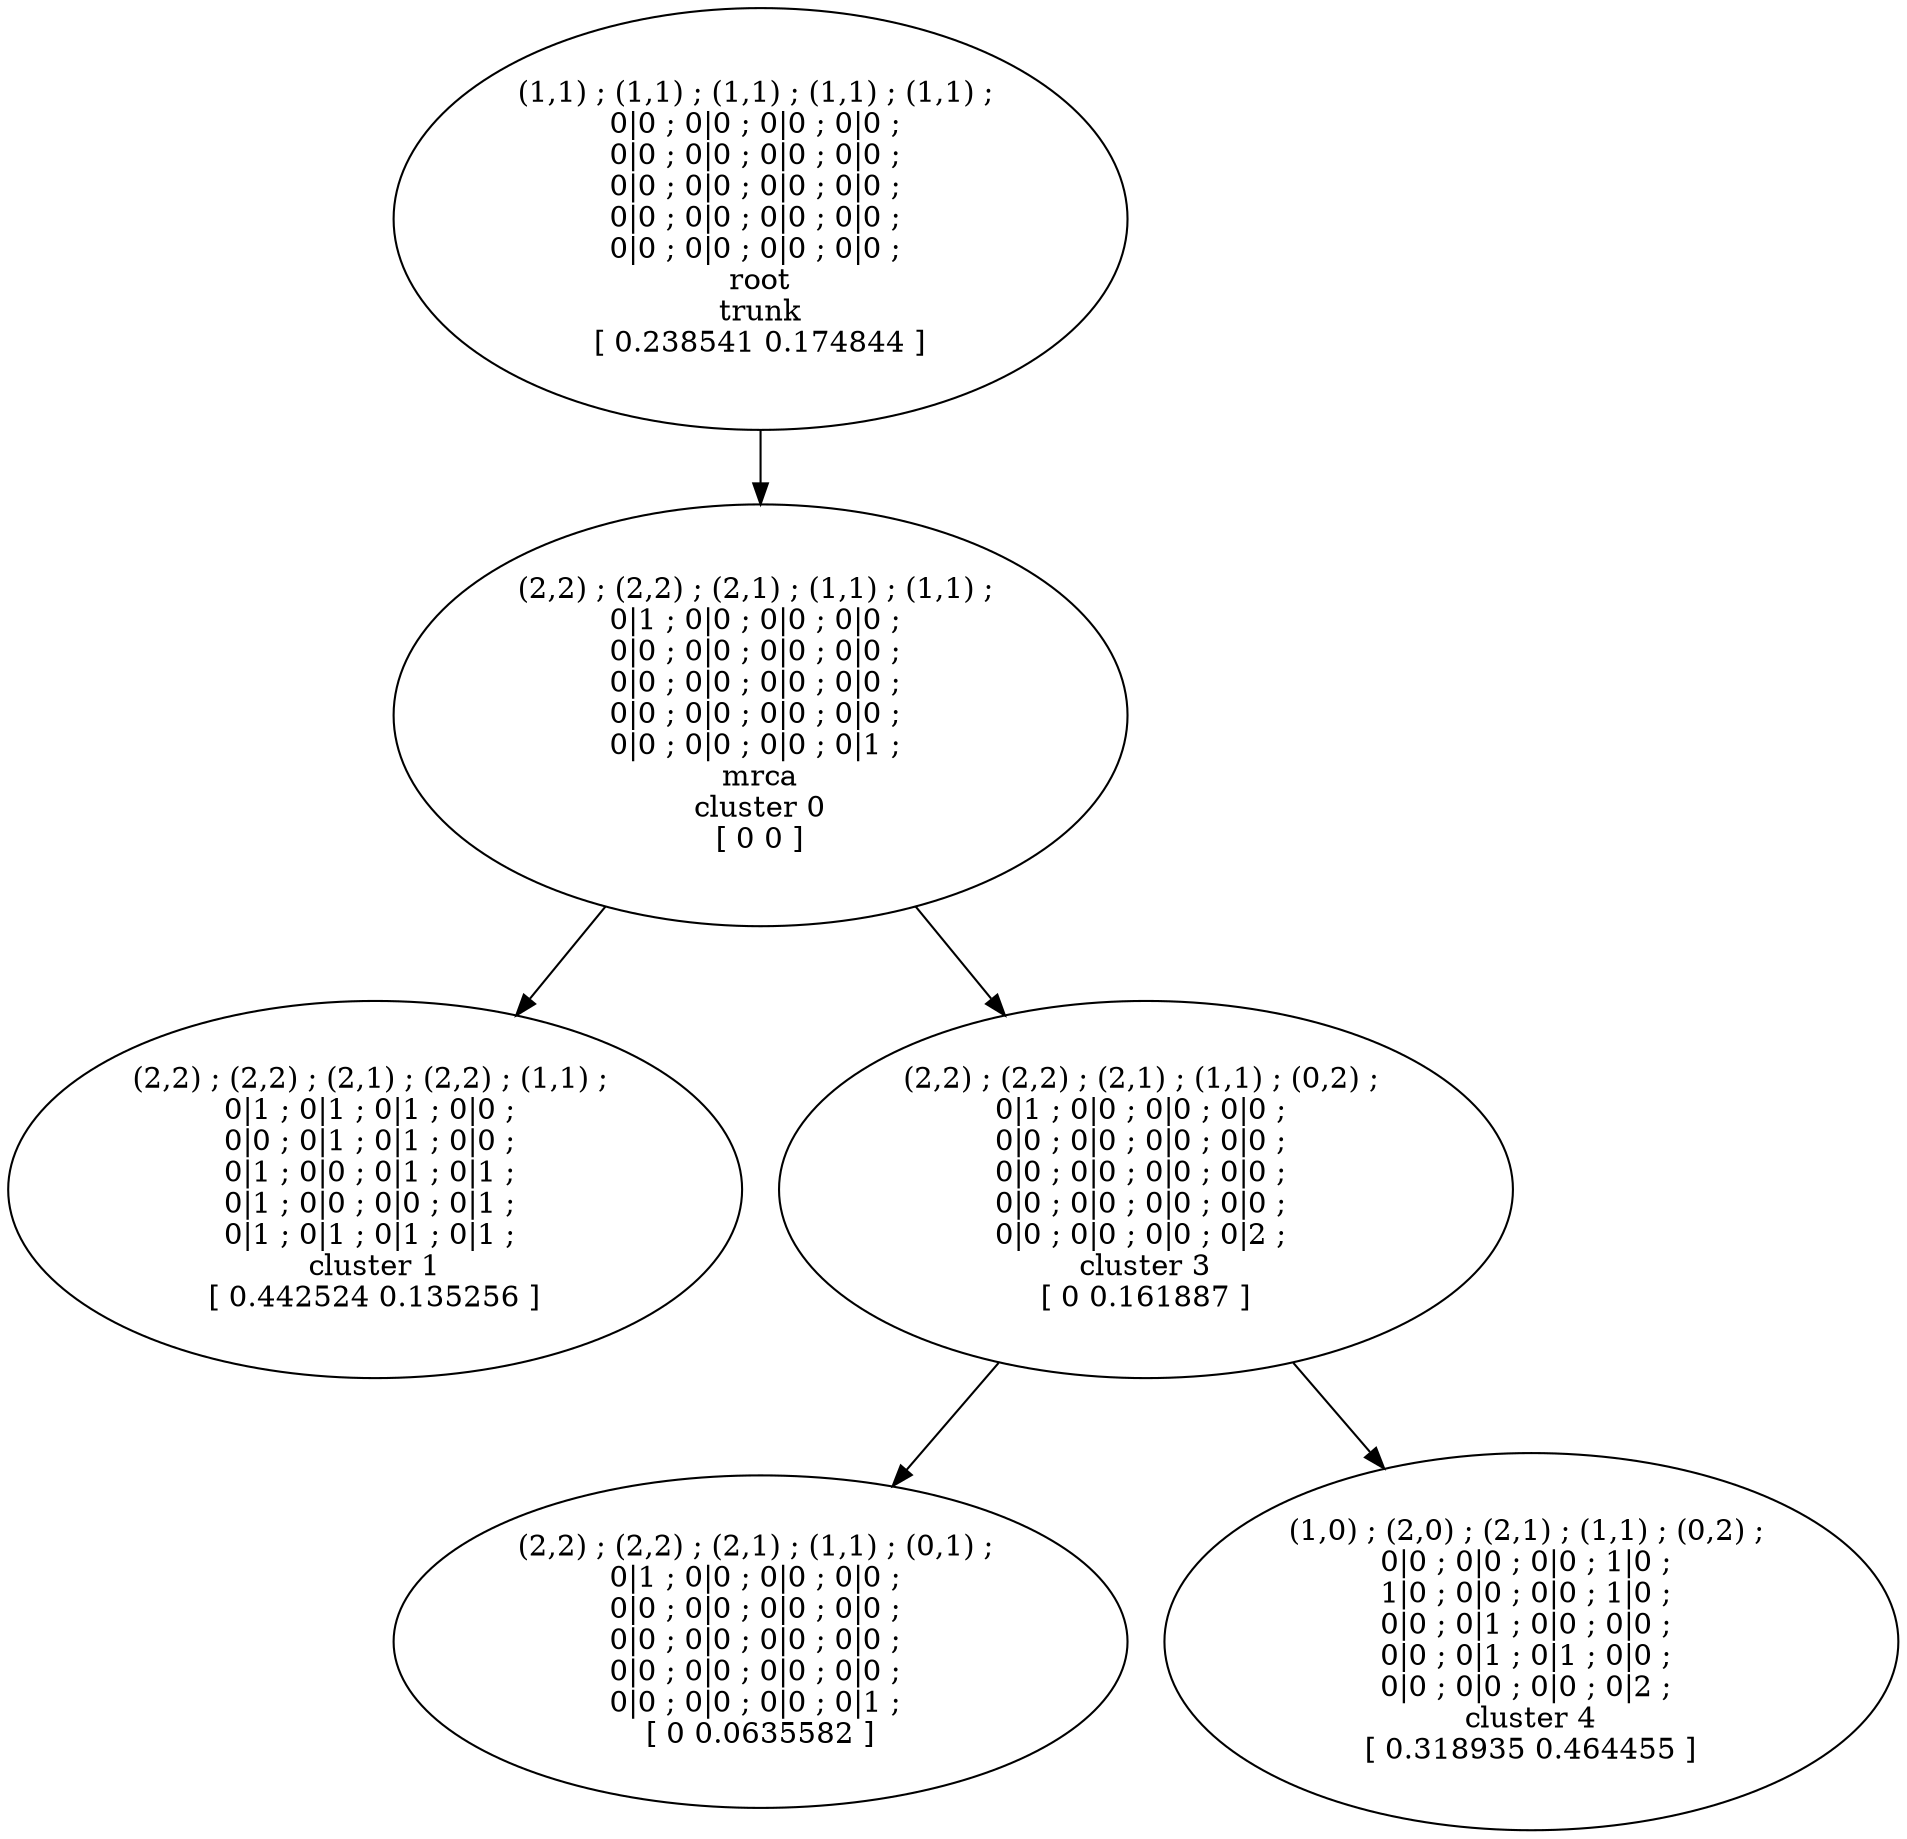 digraph T {
	10 [label="(2,2) ; (2,2) ; (2,1) ; (2,2) ; (1,1) ; \n0|1 ; 0|1 ; 0|1 ; 0|0 ; \n0|0 ; 0|1 ; 0|1 ; 0|0 ; \n0|1 ; 0|0 ; 0|1 ; 0|1 ; \n0|1 ; 0|0 ; 0|0 ; 0|1 ; \n0|1 ; 0|1 ; 0|1 ; 0|1 ; \ncluster 1\n[ 0.442524 0.135256 ]"]
	8 [label="(2,2) ; (2,2) ; (2,1) ; (1,1) ; (1,1) ; \n0|1 ; 0|0 ; 0|0 ; 0|0 ; \n0|0 ; 0|0 ; 0|0 ; 0|0 ; \n0|0 ; 0|0 ; 0|0 ; 0|0 ; \n0|0 ; 0|0 ; 0|0 ; 0|0 ; \n0|0 ; 0|0 ; 0|0 ; 0|1 ; \nmrca\ncluster 0\n[ 0 0 ]"]
	7 [label="(2,2) ; (2,2) ; (2,1) ; (1,1) ; (0,2) ; \n0|1 ; 0|0 ; 0|0 ; 0|0 ; \n0|0 ; 0|0 ; 0|0 ; 0|0 ; \n0|0 ; 0|0 ; 0|0 ; 0|0 ; \n0|0 ; 0|0 ; 0|0 ; 0|0 ; \n0|0 ; 0|0 ; 0|0 ; 0|2 ; \ncluster 3\n[ 0 0.161887 ]"]
	6 [label="(2,2) ; (2,2) ; (2,1) ; (1,1) ; (0,1) ; \n0|1 ; 0|0 ; 0|0 ; 0|0 ; \n0|0 ; 0|0 ; 0|0 ; 0|0 ; \n0|0 ; 0|0 ; 0|0 ; 0|0 ; \n0|0 ; 0|0 ; 0|0 ; 0|0 ; \n0|0 ; 0|0 ; 0|0 ; 0|1 ; \n[ 0 0.0635582 ]"]
	1 [label="(1,1) ; (1,1) ; (1,1) ; (1,1) ; (1,1) ; \n0|0 ; 0|0 ; 0|0 ; 0|0 ; \n0|0 ; 0|0 ; 0|0 ; 0|0 ; \n0|0 ; 0|0 ; 0|0 ; 0|0 ; \n0|0 ; 0|0 ; 0|0 ; 0|0 ; \n0|0 ; 0|0 ; 0|0 ; 0|0 ; \nroot\ntrunk\n[ 0.238541 0.174844 ]"]
	0 [label="(1,0) ; (2,0) ; (2,1) ; (1,1) ; (0,2) ; \n0|0 ; 0|0 ; 0|0 ; 1|0 ; \n1|0 ; 0|0 ; 0|0 ; 1|0 ; \n0|0 ; 0|1 ; 0|0 ; 0|0 ; \n0|0 ; 0|1 ; 0|1 ; 0|0 ; \n0|0 ; 0|0 ; 0|0 ; 0|2 ; \ncluster 4\n[ 0.318935 0.464455 ]"]
8 -> 10
8 -> 7
7 -> 0
7 -> 6
1 -> 8
}
